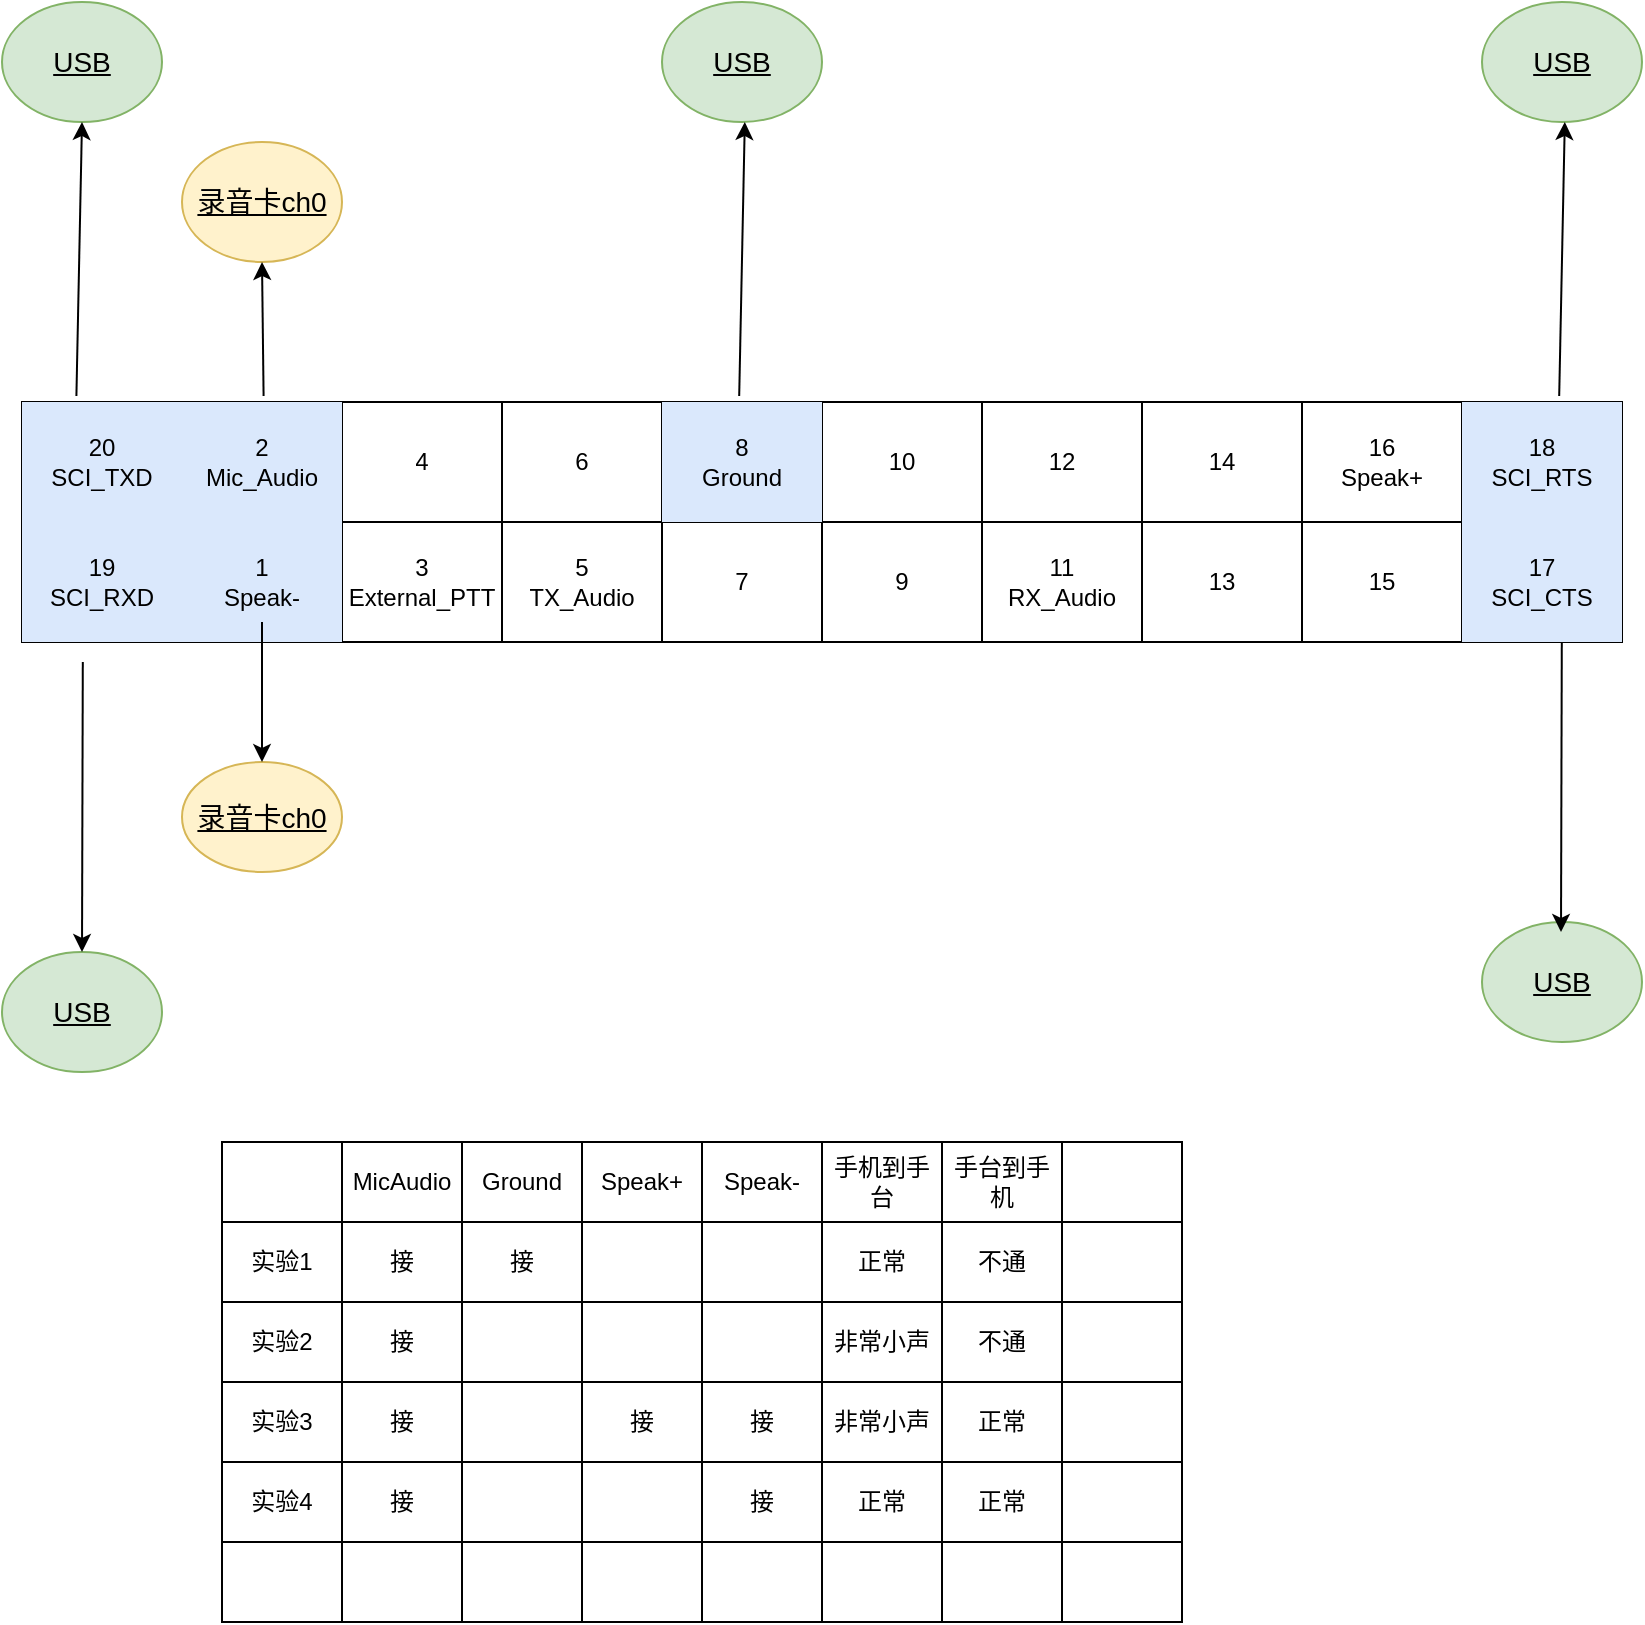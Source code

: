 <mxfile version="13.6.0" type="github">
  <diagram id="ogZR49KD6KhCGMxv0B3X" name="Page-1">
    <mxGraphModel dx="1102" dy="592" grid="1" gridSize="10" guides="1" tooltips="1" connect="1" arrows="1" fold="1" page="1" pageScale="1" pageWidth="827" pageHeight="1169" math="0" shadow="0">
      <root>
        <mxCell id="0" />
        <mxCell id="1" parent="0" />
        <mxCell id="oIG5HWOcIm4Gav6PHLE2-1" value="" style="shape=table;html=1;whiteSpace=wrap;startSize=0;container=1;collapsible=0;childLayout=tableLayout;swimlaneFillColor=none;fontStyle=0" vertex="1" parent="1">
          <mxGeometry x="180" y="320" width="800" height="120" as="geometry" />
        </mxCell>
        <mxCell id="oIG5HWOcIm4Gav6PHLE2-2" value="" style="shape=partialRectangle;html=1;whiteSpace=wrap;collapsible=0;dropTarget=0;pointerEvents=0;fillColor=none;top=0;left=0;bottom=0;right=0;points=[[0,0.5],[1,0.5]];portConstraint=eastwest;" vertex="1" parent="oIG5HWOcIm4Gav6PHLE2-1">
          <mxGeometry width="800" height="60" as="geometry" />
        </mxCell>
        <mxCell id="oIG5HWOcIm4Gav6PHLE2-3" value="20&lt;br&gt;SCI_TXD" style="shape=partialRectangle;html=1;whiteSpace=wrap;connectable=0;overflow=hidden;fillColor=#dae8fc;top=0;left=0;bottom=0;right=0;strokeColor=#6c8ebf;verticalAlign=middle;fontStyle=0;labelBackgroundColor=none;labelBorderColor=none;" vertex="1" parent="oIG5HWOcIm4Gav6PHLE2-2">
          <mxGeometry width="80" height="60" as="geometry" />
        </mxCell>
        <mxCell id="oIG5HWOcIm4Gav6PHLE2-4" value="2&lt;br&gt;Mic_Audio" style="shape=partialRectangle;html=1;whiteSpace=wrap;connectable=0;overflow=hidden;fillColor=#dae8fc;top=0;left=0;bottom=0;right=0;strokeColor=#6c8ebf;" vertex="1" parent="oIG5HWOcIm4Gav6PHLE2-2">
          <mxGeometry x="80" width="80" height="60" as="geometry" />
        </mxCell>
        <mxCell id="oIG5HWOcIm4Gav6PHLE2-5" value="4" style="shape=partialRectangle;html=1;whiteSpace=wrap;connectable=0;overflow=hidden;fillColor=none;top=0;left=0;bottom=0;right=0;" vertex="1" parent="oIG5HWOcIm4Gav6PHLE2-2">
          <mxGeometry x="160" width="80" height="60" as="geometry" />
        </mxCell>
        <mxCell id="oIG5HWOcIm4Gav6PHLE2-6" value="6" style="shape=partialRectangle;html=1;whiteSpace=wrap;connectable=0;overflow=hidden;fillColor=none;top=0;left=0;bottom=0;right=0;" vertex="1" parent="oIG5HWOcIm4Gav6PHLE2-2">
          <mxGeometry x="240" width="80" height="60" as="geometry" />
        </mxCell>
        <mxCell id="oIG5HWOcIm4Gav6PHLE2-7" value="8&lt;br&gt;Ground" style="shape=partialRectangle;html=1;whiteSpace=wrap;connectable=0;overflow=hidden;fillColor=#dae8fc;top=0;left=0;bottom=0;right=0;strokeColor=#6c8ebf;" vertex="1" parent="oIG5HWOcIm4Gav6PHLE2-2">
          <mxGeometry x="320" width="80" height="60" as="geometry" />
        </mxCell>
        <mxCell id="oIG5HWOcIm4Gav6PHLE2-8" value="10" style="shape=partialRectangle;html=1;whiteSpace=wrap;connectable=0;overflow=hidden;fillColor=none;top=0;left=0;bottom=0;right=0;" vertex="1" parent="oIG5HWOcIm4Gav6PHLE2-2">
          <mxGeometry x="400" width="80" height="60" as="geometry" />
        </mxCell>
        <mxCell id="oIG5HWOcIm4Gav6PHLE2-9" value="12" style="shape=partialRectangle;html=1;whiteSpace=wrap;connectable=0;overflow=hidden;fillColor=none;top=0;left=0;bottom=0;right=0;" vertex="1" parent="oIG5HWOcIm4Gav6PHLE2-2">
          <mxGeometry x="480" width="80" height="60" as="geometry" />
        </mxCell>
        <mxCell id="oIG5HWOcIm4Gav6PHLE2-10" value="14" style="shape=partialRectangle;html=1;whiteSpace=wrap;connectable=0;overflow=hidden;fillColor=none;top=0;left=0;bottom=0;right=0;" vertex="1" parent="oIG5HWOcIm4Gav6PHLE2-2">
          <mxGeometry x="560" width="80" height="60" as="geometry" />
        </mxCell>
        <mxCell id="oIG5HWOcIm4Gav6PHLE2-11" value="16&lt;br&gt;Speak+" style="shape=partialRectangle;html=1;whiteSpace=wrap;connectable=0;overflow=hidden;fillColor=none;top=0;left=0;bottom=0;right=0;" vertex="1" parent="oIG5HWOcIm4Gav6PHLE2-2">
          <mxGeometry x="640" width="80" height="60" as="geometry" />
        </mxCell>
        <mxCell id="oIG5HWOcIm4Gav6PHLE2-12" value="18&lt;br&gt;SCI_RTS" style="shape=partialRectangle;html=1;whiteSpace=wrap;connectable=0;overflow=hidden;fillColor=#dae8fc;top=0;left=0;bottom=0;right=0;strokeColor=#6c8ebf;" vertex="1" parent="oIG5HWOcIm4Gav6PHLE2-2">
          <mxGeometry x="720" width="80" height="60" as="geometry" />
        </mxCell>
        <mxCell id="oIG5HWOcIm4Gav6PHLE2-13" value="" style="shape=partialRectangle;html=1;whiteSpace=wrap;collapsible=0;dropTarget=0;pointerEvents=0;fillColor=none;top=0;left=0;bottom=0;right=0;points=[[0,0.5],[1,0.5]];portConstraint=eastwest;" vertex="1" parent="oIG5HWOcIm4Gav6PHLE2-1">
          <mxGeometry y="60" width="800" height="60" as="geometry" />
        </mxCell>
        <mxCell id="oIG5HWOcIm4Gav6PHLE2-14" value="19&lt;br&gt;SCI_RXD" style="shape=partialRectangle;html=1;whiteSpace=wrap;connectable=0;overflow=hidden;fillColor=#dae8fc;top=0;left=0;bottom=0;right=0;strokeColor=#6c8ebf;" vertex="1" parent="oIG5HWOcIm4Gav6PHLE2-13">
          <mxGeometry width="80" height="60" as="geometry" />
        </mxCell>
        <mxCell id="oIG5HWOcIm4Gav6PHLE2-15" value="1&lt;br&gt;Speak-" style="shape=partialRectangle;html=1;whiteSpace=wrap;connectable=0;overflow=hidden;fillColor=#dae8fc;top=0;left=0;bottom=0;right=0;strokeColor=#6c8ebf;" vertex="1" parent="oIG5HWOcIm4Gav6PHLE2-13">
          <mxGeometry x="80" width="80" height="60" as="geometry" />
        </mxCell>
        <mxCell id="oIG5HWOcIm4Gav6PHLE2-16" value="3&lt;br&gt;External_PTT" style="shape=partialRectangle;html=1;whiteSpace=wrap;connectable=0;overflow=hidden;fillColor=none;top=0;left=0;bottom=0;right=0;" vertex="1" parent="oIG5HWOcIm4Gav6PHLE2-13">
          <mxGeometry x="160" width="80" height="60" as="geometry" />
        </mxCell>
        <mxCell id="oIG5HWOcIm4Gav6PHLE2-17" value="5&lt;br&gt;TX_Audio" style="shape=partialRectangle;html=1;whiteSpace=wrap;connectable=0;overflow=hidden;fillColor=none;top=0;left=0;bottom=0;right=0;" vertex="1" parent="oIG5HWOcIm4Gav6PHLE2-13">
          <mxGeometry x="240" width="80" height="60" as="geometry" />
        </mxCell>
        <mxCell id="oIG5HWOcIm4Gav6PHLE2-18" value="7" style="shape=partialRectangle;html=1;whiteSpace=wrap;connectable=0;overflow=hidden;fillColor=none;top=0;left=0;bottom=0;right=0;" vertex="1" parent="oIG5HWOcIm4Gav6PHLE2-13">
          <mxGeometry x="320" width="80" height="60" as="geometry" />
        </mxCell>
        <mxCell id="oIG5HWOcIm4Gav6PHLE2-19" value="9" style="shape=partialRectangle;html=1;whiteSpace=wrap;connectable=0;overflow=hidden;fillColor=none;top=0;left=0;bottom=0;right=0;" vertex="1" parent="oIG5HWOcIm4Gav6PHLE2-13">
          <mxGeometry x="400" width="80" height="60" as="geometry" />
        </mxCell>
        <mxCell id="oIG5HWOcIm4Gav6PHLE2-20" value="11&lt;br&gt;RX_Audio" style="shape=partialRectangle;html=1;whiteSpace=wrap;connectable=0;overflow=hidden;fillColor=none;top=0;left=0;bottom=0;right=0;" vertex="1" parent="oIG5HWOcIm4Gav6PHLE2-13">
          <mxGeometry x="480" width="80" height="60" as="geometry" />
        </mxCell>
        <mxCell id="oIG5HWOcIm4Gav6PHLE2-21" value="13" style="shape=partialRectangle;html=1;whiteSpace=wrap;connectable=0;overflow=hidden;fillColor=none;top=0;left=0;bottom=0;right=0;" vertex="1" parent="oIG5HWOcIm4Gav6PHLE2-13">
          <mxGeometry x="560" width="80" height="60" as="geometry" />
        </mxCell>
        <mxCell id="oIG5HWOcIm4Gav6PHLE2-22" value="15" style="shape=partialRectangle;html=1;whiteSpace=wrap;connectable=0;overflow=hidden;fillColor=none;top=0;left=0;bottom=0;right=0;" vertex="1" parent="oIG5HWOcIm4Gav6PHLE2-13">
          <mxGeometry x="640" width="80" height="60" as="geometry" />
        </mxCell>
        <mxCell id="oIG5HWOcIm4Gav6PHLE2-23" value="17&lt;br&gt;SCI_CTS" style="shape=partialRectangle;html=1;whiteSpace=wrap;connectable=0;overflow=hidden;fillColor=#dae8fc;top=0;left=0;bottom=0;right=0;strokeColor=#6c8ebf;" vertex="1" parent="oIG5HWOcIm4Gav6PHLE2-13">
          <mxGeometry x="720" width="80" height="60" as="geometry" />
        </mxCell>
        <mxCell id="oIG5HWOcIm4Gav6PHLE2-24" value="录音卡ch0" style="ellipse;whiteSpace=wrap;html=1;labelBackgroundColor=none;fontSize=14;fillColor=#fff2cc;strokeColor=#d6b656;fontStyle=4" vertex="1" parent="1">
          <mxGeometry x="260" y="190" width="80" height="60" as="geometry" />
        </mxCell>
        <mxCell id="oIG5HWOcIm4Gav6PHLE2-25" value="录音卡ch0" style="ellipse;whiteSpace=wrap;html=1;labelBackgroundColor=none;fontSize=14;fillColor=#fff2cc;strokeColor=#d6b656;fontStyle=4" vertex="1" parent="1">
          <mxGeometry x="260" y="500" width="80" height="55" as="geometry" />
        </mxCell>
        <mxCell id="oIG5HWOcIm4Gav6PHLE2-26" value="" style="endArrow=classic;html=1;fontSize=14;entryX=0.5;entryY=1;entryDx=0;entryDy=0;exitX=0.151;exitY=-0.05;exitDx=0;exitDy=0;exitPerimeter=0;" edge="1" parent="1" source="oIG5HWOcIm4Gav6PHLE2-2" target="oIG5HWOcIm4Gav6PHLE2-24">
          <mxGeometry width="50" height="50" relative="1" as="geometry">
            <mxPoint x="300" y="320" as="sourcePoint" />
            <mxPoint x="310" y="410" as="targetPoint" />
          </mxGeometry>
        </mxCell>
        <mxCell id="oIG5HWOcIm4Gav6PHLE2-27" value="" style="endArrow=classic;html=1;fontSize=14;" edge="1" parent="1" target="oIG5HWOcIm4Gav6PHLE2-25">
          <mxGeometry width="50" height="50" relative="1" as="geometry">
            <mxPoint x="300" y="430" as="sourcePoint" />
            <mxPoint x="310" y="290" as="targetPoint" />
          </mxGeometry>
        </mxCell>
        <mxCell id="oIG5HWOcIm4Gav6PHLE2-28" value="USB" style="ellipse;whiteSpace=wrap;html=1;labelBackgroundColor=none;fontSize=14;fontStyle=4;fillColor=#d5e8d4;strokeColor=#82b366;" vertex="1" parent="1">
          <mxGeometry x="170" y="120" width="80" height="60" as="geometry" />
        </mxCell>
        <mxCell id="oIG5HWOcIm4Gav6PHLE2-29" value="USB" style="ellipse;whiteSpace=wrap;html=1;labelBackgroundColor=none;fontSize=14;fontStyle=4;fillColor=#d5e8d4;strokeColor=#82b366;" vertex="1" parent="1">
          <mxGeometry x="170" y="595" width="80" height="60" as="geometry" />
        </mxCell>
        <mxCell id="oIG5HWOcIm4Gav6PHLE2-30" value="USB" style="ellipse;whiteSpace=wrap;html=1;labelBackgroundColor=none;fontSize=14;fontStyle=4;fillColor=#d5e8d4;strokeColor=#82b366;" vertex="1" parent="1">
          <mxGeometry x="500" y="120" width="80" height="60" as="geometry" />
        </mxCell>
        <mxCell id="oIG5HWOcIm4Gav6PHLE2-31" value="USB" style="ellipse;whiteSpace=wrap;html=1;labelBackgroundColor=none;fontSize=14;fontStyle=4;fillColor=#d5e8d4;strokeColor=#82b366;" vertex="1" parent="1">
          <mxGeometry x="910" y="120" width="80" height="60" as="geometry" />
        </mxCell>
        <mxCell id="oIG5HWOcIm4Gav6PHLE2-32" value="USB" style="ellipse;whiteSpace=wrap;html=1;labelBackgroundColor=none;fontSize=14;fontStyle=4;fillColor=#d5e8d4;strokeColor=#82b366;" vertex="1" parent="1">
          <mxGeometry x="910" y="580" width="80" height="60" as="geometry" />
        </mxCell>
        <mxCell id="oIG5HWOcIm4Gav6PHLE2-33" value="" style="endArrow=classic;html=1;fontSize=16;entryX=0.5;entryY=1;entryDx=0;entryDy=0;exitX=0.034;exitY=-0.05;exitDx=0;exitDy=0;exitPerimeter=0;" edge="1" parent="1" source="oIG5HWOcIm4Gav6PHLE2-2" target="oIG5HWOcIm4Gav6PHLE2-28">
          <mxGeometry width="50" height="50" relative="1" as="geometry">
            <mxPoint x="440" y="390" as="sourcePoint" />
            <mxPoint x="490" y="340" as="targetPoint" />
          </mxGeometry>
        </mxCell>
        <mxCell id="oIG5HWOcIm4Gav6PHLE2-34" value="" style="endArrow=classic;html=1;fontSize=16;entryX=0.5;entryY=1;entryDx=0;entryDy=0;exitX=0.034;exitY=-0.05;exitDx=0;exitDy=0;exitPerimeter=0;" edge="1" parent="1">
          <mxGeometry width="50" height="50" relative="1" as="geometry">
            <mxPoint x="538.6" y="317" as="sourcePoint" />
            <mxPoint x="541.4" y="180" as="targetPoint" />
          </mxGeometry>
        </mxCell>
        <mxCell id="oIG5HWOcIm4Gav6PHLE2-35" value="" style="endArrow=classic;html=1;fontSize=16;entryX=0.5;entryY=1;entryDx=0;entryDy=0;exitX=0.034;exitY=-0.05;exitDx=0;exitDy=0;exitPerimeter=0;" edge="1" parent="1">
          <mxGeometry width="50" height="50" relative="1" as="geometry">
            <mxPoint x="948.6" y="317" as="sourcePoint" />
            <mxPoint x="951.4" y="180" as="targetPoint" />
          </mxGeometry>
        </mxCell>
        <mxCell id="oIG5HWOcIm4Gav6PHLE2-36" value="" style="endArrow=classic;html=1;fontSize=16;entryX=0.5;entryY=0;entryDx=0;entryDy=0;exitX=0.038;exitY=1.167;exitDx=0;exitDy=0;exitPerimeter=0;" edge="1" parent="1" source="oIG5HWOcIm4Gav6PHLE2-13" target="oIG5HWOcIm4Gav6PHLE2-29">
          <mxGeometry width="50" height="50" relative="1" as="geometry">
            <mxPoint x="220" y="450" as="sourcePoint" />
            <mxPoint x="490" y="340" as="targetPoint" />
          </mxGeometry>
        </mxCell>
        <mxCell id="oIG5HWOcIm4Gav6PHLE2-37" value="" style="endArrow=classic;html=1;fontSize=16;entryX=0.5;entryY=0;entryDx=0;entryDy=0;exitX=0.038;exitY=1.167;exitDx=0;exitDy=0;exitPerimeter=0;" edge="1" parent="1">
          <mxGeometry width="50" height="50" relative="1" as="geometry">
            <mxPoint x="949.9" y="440" as="sourcePoint" />
            <mxPoint x="949.5" y="584.98" as="targetPoint" />
          </mxGeometry>
        </mxCell>
        <mxCell id="oIG5HWOcIm4Gav6PHLE2-94" value="" style="shape=table;html=1;whiteSpace=wrap;startSize=0;container=1;collapsible=0;childLayout=tableLayout;" vertex="1" parent="1">
          <mxGeometry x="280" y="690" width="480" height="240" as="geometry" />
        </mxCell>
        <mxCell id="oIG5HWOcIm4Gav6PHLE2-95" value="" style="shape=partialRectangle;html=1;whiteSpace=wrap;collapsible=0;dropTarget=0;pointerEvents=0;fillColor=none;top=0;left=0;bottom=0;right=0;points=[[0,0.5],[1,0.5]];portConstraint=eastwest;" vertex="1" parent="oIG5HWOcIm4Gav6PHLE2-94">
          <mxGeometry width="480" height="40" as="geometry" />
        </mxCell>
        <mxCell id="oIG5HWOcIm4Gav6PHLE2-96" value="" style="shape=partialRectangle;html=1;whiteSpace=wrap;connectable=0;overflow=hidden;fillColor=none;top=0;left=0;bottom=0;right=0;" vertex="1" parent="oIG5HWOcIm4Gav6PHLE2-95">
          <mxGeometry width="60" height="40" as="geometry" />
        </mxCell>
        <mxCell id="oIG5HWOcIm4Gav6PHLE2-97" value="MicAudio" style="shape=partialRectangle;html=1;whiteSpace=wrap;connectable=0;overflow=hidden;fillColor=none;top=0;left=0;bottom=0;right=0;" vertex="1" parent="oIG5HWOcIm4Gav6PHLE2-95">
          <mxGeometry x="60" width="60" height="40" as="geometry" />
        </mxCell>
        <mxCell id="oIG5HWOcIm4Gav6PHLE2-98" value="Ground" style="shape=partialRectangle;html=1;whiteSpace=wrap;connectable=0;overflow=hidden;fillColor=none;top=0;left=0;bottom=0;right=0;" vertex="1" parent="oIG5HWOcIm4Gav6PHLE2-95">
          <mxGeometry x="120" width="60" height="40" as="geometry" />
        </mxCell>
        <mxCell id="oIG5HWOcIm4Gav6PHLE2-99" value="Speak+" style="shape=partialRectangle;html=1;whiteSpace=wrap;connectable=0;overflow=hidden;fillColor=none;top=0;left=0;bottom=0;right=0;" vertex="1" parent="oIG5HWOcIm4Gav6PHLE2-95">
          <mxGeometry x="180" width="60" height="40" as="geometry" />
        </mxCell>
        <mxCell id="oIG5HWOcIm4Gav6PHLE2-100" value="Speak-" style="shape=partialRectangle;html=1;whiteSpace=wrap;connectable=0;overflow=hidden;fillColor=none;top=0;left=0;bottom=0;right=0;" vertex="1" parent="oIG5HWOcIm4Gav6PHLE2-95">
          <mxGeometry x="240" width="60" height="40" as="geometry" />
        </mxCell>
        <mxCell id="oIG5HWOcIm4Gav6PHLE2-101" value="手机到手台" style="shape=partialRectangle;html=1;whiteSpace=wrap;connectable=0;overflow=hidden;fillColor=none;top=0;left=0;bottom=0;right=0;" vertex="1" parent="oIG5HWOcIm4Gav6PHLE2-95">
          <mxGeometry x="300" width="60" height="40" as="geometry" />
        </mxCell>
        <mxCell id="oIG5HWOcIm4Gav6PHLE2-102" value="手台到手机" style="shape=partialRectangle;html=1;whiteSpace=wrap;connectable=0;overflow=hidden;fillColor=none;top=0;left=0;bottom=0;right=0;" vertex="1" parent="oIG5HWOcIm4Gav6PHLE2-95">
          <mxGeometry x="360" width="60" height="40" as="geometry" />
        </mxCell>
        <mxCell id="oIG5HWOcIm4Gav6PHLE2-103" value="" style="shape=partialRectangle;html=1;whiteSpace=wrap;connectable=0;overflow=hidden;fillColor=none;top=0;left=0;bottom=0;right=0;" vertex="1" parent="oIG5HWOcIm4Gav6PHLE2-95">
          <mxGeometry x="420" width="60" height="40" as="geometry" />
        </mxCell>
        <mxCell id="oIG5HWOcIm4Gav6PHLE2-104" value="" style="shape=partialRectangle;html=1;whiteSpace=wrap;collapsible=0;dropTarget=0;pointerEvents=0;fillColor=none;top=0;left=0;bottom=0;right=0;points=[[0,0.5],[1,0.5]];portConstraint=eastwest;" vertex="1" parent="oIG5HWOcIm4Gav6PHLE2-94">
          <mxGeometry y="40" width="480" height="40" as="geometry" />
        </mxCell>
        <mxCell id="oIG5HWOcIm4Gav6PHLE2-105" value="实验1" style="shape=partialRectangle;html=1;whiteSpace=wrap;connectable=0;overflow=hidden;fillColor=none;top=0;left=0;bottom=0;right=0;" vertex="1" parent="oIG5HWOcIm4Gav6PHLE2-104">
          <mxGeometry width="60" height="40" as="geometry" />
        </mxCell>
        <mxCell id="oIG5HWOcIm4Gav6PHLE2-106" value="接" style="shape=partialRectangle;html=1;whiteSpace=wrap;connectable=0;overflow=hidden;fillColor=none;top=0;left=0;bottom=0;right=0;" vertex="1" parent="oIG5HWOcIm4Gav6PHLE2-104">
          <mxGeometry x="60" width="60" height="40" as="geometry" />
        </mxCell>
        <mxCell id="oIG5HWOcIm4Gav6PHLE2-107" value="接" style="shape=partialRectangle;html=1;whiteSpace=wrap;connectable=0;overflow=hidden;fillColor=none;top=0;left=0;bottom=0;right=0;" vertex="1" parent="oIG5HWOcIm4Gav6PHLE2-104">
          <mxGeometry x="120" width="60" height="40" as="geometry" />
        </mxCell>
        <mxCell id="oIG5HWOcIm4Gav6PHLE2-108" value="" style="shape=partialRectangle;html=1;whiteSpace=wrap;connectable=0;overflow=hidden;fillColor=none;top=0;left=0;bottom=0;right=0;" vertex="1" parent="oIG5HWOcIm4Gav6PHLE2-104">
          <mxGeometry x="180" width="60" height="40" as="geometry" />
        </mxCell>
        <mxCell id="oIG5HWOcIm4Gav6PHLE2-109" value="" style="shape=partialRectangle;html=1;whiteSpace=wrap;connectable=0;overflow=hidden;fillColor=none;top=0;left=0;bottom=0;right=0;" vertex="1" parent="oIG5HWOcIm4Gav6PHLE2-104">
          <mxGeometry x="240" width="60" height="40" as="geometry" />
        </mxCell>
        <mxCell id="oIG5HWOcIm4Gav6PHLE2-110" value="正常" style="shape=partialRectangle;html=1;whiteSpace=wrap;connectable=0;overflow=hidden;fillColor=none;top=0;left=0;bottom=0;right=0;" vertex="1" parent="oIG5HWOcIm4Gav6PHLE2-104">
          <mxGeometry x="300" width="60" height="40" as="geometry" />
        </mxCell>
        <mxCell id="oIG5HWOcIm4Gav6PHLE2-111" value="不通" style="shape=partialRectangle;html=1;whiteSpace=wrap;connectable=0;overflow=hidden;fillColor=none;top=0;left=0;bottom=0;right=0;" vertex="1" parent="oIG5HWOcIm4Gav6PHLE2-104">
          <mxGeometry x="360" width="60" height="40" as="geometry" />
        </mxCell>
        <mxCell id="oIG5HWOcIm4Gav6PHLE2-112" value="" style="shape=partialRectangle;html=1;whiteSpace=wrap;connectable=0;overflow=hidden;fillColor=none;top=0;left=0;bottom=0;right=0;" vertex="1" parent="oIG5HWOcIm4Gav6PHLE2-104">
          <mxGeometry x="420" width="60" height="40" as="geometry" />
        </mxCell>
        <mxCell id="oIG5HWOcIm4Gav6PHLE2-113" value="" style="shape=partialRectangle;html=1;whiteSpace=wrap;collapsible=0;dropTarget=0;pointerEvents=0;fillColor=none;top=0;left=0;bottom=0;right=0;points=[[0,0.5],[1,0.5]];portConstraint=eastwest;" vertex="1" parent="oIG5HWOcIm4Gav6PHLE2-94">
          <mxGeometry y="80" width="480" height="40" as="geometry" />
        </mxCell>
        <mxCell id="oIG5HWOcIm4Gav6PHLE2-114" value="&lt;span&gt;实验2&lt;/span&gt;" style="shape=partialRectangle;html=1;whiteSpace=wrap;connectable=0;overflow=hidden;fillColor=none;top=0;left=0;bottom=0;right=0;" vertex="1" parent="oIG5HWOcIm4Gav6PHLE2-113">
          <mxGeometry width="60" height="40" as="geometry" />
        </mxCell>
        <mxCell id="oIG5HWOcIm4Gav6PHLE2-115" value="接" style="shape=partialRectangle;html=1;whiteSpace=wrap;connectable=0;overflow=hidden;fillColor=none;top=0;left=0;bottom=0;right=0;" vertex="1" parent="oIG5HWOcIm4Gav6PHLE2-113">
          <mxGeometry x="60" width="60" height="40" as="geometry" />
        </mxCell>
        <mxCell id="oIG5HWOcIm4Gav6PHLE2-116" value="" style="shape=partialRectangle;html=1;whiteSpace=wrap;connectable=0;overflow=hidden;fillColor=none;top=0;left=0;bottom=0;right=0;" vertex="1" parent="oIG5HWOcIm4Gav6PHLE2-113">
          <mxGeometry x="120" width="60" height="40" as="geometry" />
        </mxCell>
        <mxCell id="oIG5HWOcIm4Gav6PHLE2-117" value="" style="shape=partialRectangle;html=1;whiteSpace=wrap;connectable=0;overflow=hidden;fillColor=none;top=0;left=0;bottom=0;right=0;" vertex="1" parent="oIG5HWOcIm4Gav6PHLE2-113">
          <mxGeometry x="180" width="60" height="40" as="geometry" />
        </mxCell>
        <mxCell id="oIG5HWOcIm4Gav6PHLE2-118" value="" style="shape=partialRectangle;html=1;whiteSpace=wrap;connectable=0;overflow=hidden;fillColor=none;top=0;left=0;bottom=0;right=0;" vertex="1" parent="oIG5HWOcIm4Gav6PHLE2-113">
          <mxGeometry x="240" width="60" height="40" as="geometry" />
        </mxCell>
        <mxCell id="oIG5HWOcIm4Gav6PHLE2-119" value="非常小声" style="shape=partialRectangle;html=1;whiteSpace=wrap;connectable=0;overflow=hidden;fillColor=none;top=0;left=0;bottom=0;right=0;" vertex="1" parent="oIG5HWOcIm4Gav6PHLE2-113">
          <mxGeometry x="300" width="60" height="40" as="geometry" />
        </mxCell>
        <mxCell id="oIG5HWOcIm4Gav6PHLE2-120" value="不通" style="shape=partialRectangle;html=1;whiteSpace=wrap;connectable=0;overflow=hidden;fillColor=none;top=0;left=0;bottom=0;right=0;" vertex="1" parent="oIG5HWOcIm4Gav6PHLE2-113">
          <mxGeometry x="360" width="60" height="40" as="geometry" />
        </mxCell>
        <mxCell id="oIG5HWOcIm4Gav6PHLE2-121" value="" style="shape=partialRectangle;html=1;whiteSpace=wrap;connectable=0;overflow=hidden;fillColor=none;top=0;left=0;bottom=0;right=0;" vertex="1" parent="oIG5HWOcIm4Gav6PHLE2-113">
          <mxGeometry x="420" width="60" height="40" as="geometry" />
        </mxCell>
        <mxCell id="oIG5HWOcIm4Gav6PHLE2-122" value="" style="shape=partialRectangle;html=1;whiteSpace=wrap;collapsible=0;dropTarget=0;pointerEvents=0;fillColor=none;top=0;left=0;bottom=0;right=0;points=[[0,0.5],[1,0.5]];portConstraint=eastwest;" vertex="1" parent="oIG5HWOcIm4Gav6PHLE2-94">
          <mxGeometry y="120" width="480" height="40" as="geometry" />
        </mxCell>
        <mxCell id="oIG5HWOcIm4Gav6PHLE2-123" value="&lt;span&gt;实验3&lt;/span&gt;" style="shape=partialRectangle;html=1;whiteSpace=wrap;connectable=0;overflow=hidden;fillColor=none;top=0;left=0;bottom=0;right=0;" vertex="1" parent="oIG5HWOcIm4Gav6PHLE2-122">
          <mxGeometry width="60" height="40" as="geometry" />
        </mxCell>
        <mxCell id="oIG5HWOcIm4Gav6PHLE2-124" value="接" style="shape=partialRectangle;html=1;whiteSpace=wrap;connectable=0;overflow=hidden;fillColor=none;top=0;left=0;bottom=0;right=0;" vertex="1" parent="oIG5HWOcIm4Gav6PHLE2-122">
          <mxGeometry x="60" width="60" height="40" as="geometry" />
        </mxCell>
        <mxCell id="oIG5HWOcIm4Gav6PHLE2-125" value="" style="shape=partialRectangle;html=1;whiteSpace=wrap;connectable=0;overflow=hidden;fillColor=none;top=0;left=0;bottom=0;right=0;" vertex="1" parent="oIG5HWOcIm4Gav6PHLE2-122">
          <mxGeometry x="120" width="60" height="40" as="geometry" />
        </mxCell>
        <mxCell id="oIG5HWOcIm4Gav6PHLE2-126" value="接" style="shape=partialRectangle;html=1;whiteSpace=wrap;connectable=0;overflow=hidden;fillColor=none;top=0;left=0;bottom=0;right=0;" vertex="1" parent="oIG5HWOcIm4Gav6PHLE2-122">
          <mxGeometry x="180" width="60" height="40" as="geometry" />
        </mxCell>
        <mxCell id="oIG5HWOcIm4Gav6PHLE2-127" value="接" style="shape=partialRectangle;html=1;whiteSpace=wrap;connectable=0;overflow=hidden;fillColor=none;top=0;left=0;bottom=0;right=0;" vertex="1" parent="oIG5HWOcIm4Gav6PHLE2-122">
          <mxGeometry x="240" width="60" height="40" as="geometry" />
        </mxCell>
        <mxCell id="oIG5HWOcIm4Gav6PHLE2-128" value="非常小声" style="shape=partialRectangle;html=1;whiteSpace=wrap;connectable=0;overflow=hidden;fillColor=none;top=0;left=0;bottom=0;right=0;" vertex="1" parent="oIG5HWOcIm4Gav6PHLE2-122">
          <mxGeometry x="300" width="60" height="40" as="geometry" />
        </mxCell>
        <mxCell id="oIG5HWOcIm4Gav6PHLE2-129" value="正常" style="shape=partialRectangle;html=1;whiteSpace=wrap;connectable=0;overflow=hidden;fillColor=none;top=0;left=0;bottom=0;right=0;" vertex="1" parent="oIG5HWOcIm4Gav6PHLE2-122">
          <mxGeometry x="360" width="60" height="40" as="geometry" />
        </mxCell>
        <mxCell id="oIG5HWOcIm4Gav6PHLE2-130" value="" style="shape=partialRectangle;html=1;whiteSpace=wrap;connectable=0;overflow=hidden;fillColor=none;top=0;left=0;bottom=0;right=0;" vertex="1" parent="oIG5HWOcIm4Gav6PHLE2-122">
          <mxGeometry x="420" width="60" height="40" as="geometry" />
        </mxCell>
        <mxCell id="oIG5HWOcIm4Gav6PHLE2-131" value="" style="shape=partialRectangle;html=1;whiteSpace=wrap;collapsible=0;dropTarget=0;pointerEvents=0;fillColor=none;top=0;left=0;bottom=0;right=0;points=[[0,0.5],[1,0.5]];portConstraint=eastwest;" vertex="1" parent="oIG5HWOcIm4Gav6PHLE2-94">
          <mxGeometry y="160" width="480" height="40" as="geometry" />
        </mxCell>
        <mxCell id="oIG5HWOcIm4Gav6PHLE2-132" value="&lt;span&gt;实验4&lt;/span&gt;" style="shape=partialRectangle;html=1;whiteSpace=wrap;connectable=0;overflow=hidden;fillColor=none;top=0;left=0;bottom=0;right=0;" vertex="1" parent="oIG5HWOcIm4Gav6PHLE2-131">
          <mxGeometry width="60" height="40" as="geometry" />
        </mxCell>
        <mxCell id="oIG5HWOcIm4Gav6PHLE2-133" value="接" style="shape=partialRectangle;html=1;whiteSpace=wrap;connectable=0;overflow=hidden;fillColor=none;top=0;left=0;bottom=0;right=0;" vertex="1" parent="oIG5HWOcIm4Gav6PHLE2-131">
          <mxGeometry x="60" width="60" height="40" as="geometry" />
        </mxCell>
        <mxCell id="oIG5HWOcIm4Gav6PHLE2-134" value="" style="shape=partialRectangle;html=1;whiteSpace=wrap;connectable=0;overflow=hidden;fillColor=none;top=0;left=0;bottom=0;right=0;" vertex="1" parent="oIG5HWOcIm4Gav6PHLE2-131">
          <mxGeometry x="120" width="60" height="40" as="geometry" />
        </mxCell>
        <mxCell id="oIG5HWOcIm4Gav6PHLE2-135" value="" style="shape=partialRectangle;html=1;whiteSpace=wrap;connectable=0;overflow=hidden;fillColor=none;top=0;left=0;bottom=0;right=0;" vertex="1" parent="oIG5HWOcIm4Gav6PHLE2-131">
          <mxGeometry x="180" width="60" height="40" as="geometry" />
        </mxCell>
        <mxCell id="oIG5HWOcIm4Gav6PHLE2-136" value="接" style="shape=partialRectangle;html=1;whiteSpace=wrap;connectable=0;overflow=hidden;fillColor=none;top=0;left=0;bottom=0;right=0;" vertex="1" parent="oIG5HWOcIm4Gav6PHLE2-131">
          <mxGeometry x="240" width="60" height="40" as="geometry" />
        </mxCell>
        <mxCell id="oIG5HWOcIm4Gav6PHLE2-137" value="正常" style="shape=partialRectangle;html=1;whiteSpace=wrap;connectable=0;overflow=hidden;fillColor=none;top=0;left=0;bottom=0;right=0;" vertex="1" parent="oIG5HWOcIm4Gav6PHLE2-131">
          <mxGeometry x="300" width="60" height="40" as="geometry" />
        </mxCell>
        <mxCell id="oIG5HWOcIm4Gav6PHLE2-138" value="正常" style="shape=partialRectangle;html=1;whiteSpace=wrap;connectable=0;overflow=hidden;fillColor=none;top=0;left=0;bottom=0;right=0;" vertex="1" parent="oIG5HWOcIm4Gav6PHLE2-131">
          <mxGeometry x="360" width="60" height="40" as="geometry" />
        </mxCell>
        <mxCell id="oIG5HWOcIm4Gav6PHLE2-139" value="" style="shape=partialRectangle;html=1;whiteSpace=wrap;connectable=0;overflow=hidden;fillColor=none;top=0;left=0;bottom=0;right=0;" vertex="1" parent="oIG5HWOcIm4Gav6PHLE2-131">
          <mxGeometry x="420" width="60" height="40" as="geometry" />
        </mxCell>
        <mxCell id="oIG5HWOcIm4Gav6PHLE2-140" value="" style="shape=partialRectangle;html=1;whiteSpace=wrap;collapsible=0;dropTarget=0;pointerEvents=0;fillColor=none;top=0;left=0;bottom=0;right=0;points=[[0,0.5],[1,0.5]];portConstraint=eastwest;" vertex="1" parent="oIG5HWOcIm4Gav6PHLE2-94">
          <mxGeometry y="200" width="480" height="40" as="geometry" />
        </mxCell>
        <mxCell id="oIG5HWOcIm4Gav6PHLE2-141" value="" style="shape=partialRectangle;html=1;whiteSpace=wrap;connectable=0;overflow=hidden;fillColor=none;top=0;left=0;bottom=0;right=0;" vertex="1" parent="oIG5HWOcIm4Gav6PHLE2-140">
          <mxGeometry width="60" height="40" as="geometry" />
        </mxCell>
        <mxCell id="oIG5HWOcIm4Gav6PHLE2-142" value="" style="shape=partialRectangle;html=1;whiteSpace=wrap;connectable=0;overflow=hidden;fillColor=none;top=0;left=0;bottom=0;right=0;" vertex="1" parent="oIG5HWOcIm4Gav6PHLE2-140">
          <mxGeometry x="60" width="60" height="40" as="geometry" />
        </mxCell>
        <mxCell id="oIG5HWOcIm4Gav6PHLE2-143" value="" style="shape=partialRectangle;html=1;whiteSpace=wrap;connectable=0;overflow=hidden;fillColor=none;top=0;left=0;bottom=0;right=0;" vertex="1" parent="oIG5HWOcIm4Gav6PHLE2-140">
          <mxGeometry x="120" width="60" height="40" as="geometry" />
        </mxCell>
        <mxCell id="oIG5HWOcIm4Gav6PHLE2-144" value="" style="shape=partialRectangle;html=1;whiteSpace=wrap;connectable=0;overflow=hidden;fillColor=none;top=0;left=0;bottom=0;right=0;" vertex="1" parent="oIG5HWOcIm4Gav6PHLE2-140">
          <mxGeometry x="180" width="60" height="40" as="geometry" />
        </mxCell>
        <mxCell id="oIG5HWOcIm4Gav6PHLE2-145" value="" style="shape=partialRectangle;html=1;whiteSpace=wrap;connectable=0;overflow=hidden;fillColor=none;top=0;left=0;bottom=0;right=0;" vertex="1" parent="oIG5HWOcIm4Gav6PHLE2-140">
          <mxGeometry x="240" width="60" height="40" as="geometry" />
        </mxCell>
        <mxCell id="oIG5HWOcIm4Gav6PHLE2-146" value="" style="shape=partialRectangle;html=1;whiteSpace=wrap;connectable=0;overflow=hidden;fillColor=none;top=0;left=0;bottom=0;right=0;" vertex="1" parent="oIG5HWOcIm4Gav6PHLE2-140">
          <mxGeometry x="300" width="60" height="40" as="geometry" />
        </mxCell>
        <mxCell id="oIG5HWOcIm4Gav6PHLE2-147" value="" style="shape=partialRectangle;html=1;whiteSpace=wrap;connectable=0;overflow=hidden;fillColor=none;top=0;left=0;bottom=0;right=0;" vertex="1" parent="oIG5HWOcIm4Gav6PHLE2-140">
          <mxGeometry x="360" width="60" height="40" as="geometry" />
        </mxCell>
        <mxCell id="oIG5HWOcIm4Gav6PHLE2-148" value="" style="shape=partialRectangle;html=1;whiteSpace=wrap;connectable=0;overflow=hidden;fillColor=none;top=0;left=0;bottom=0;right=0;" vertex="1" parent="oIG5HWOcIm4Gav6PHLE2-140">
          <mxGeometry x="420" width="60" height="40" as="geometry" />
        </mxCell>
      </root>
    </mxGraphModel>
  </diagram>
</mxfile>

